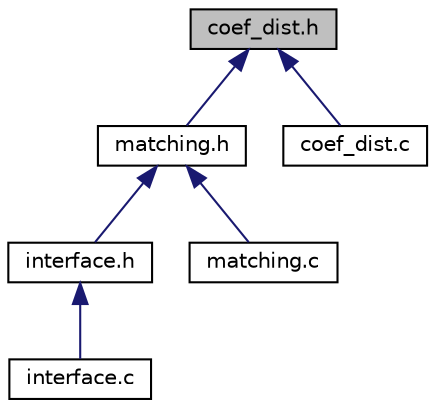 digraph "coef_dist.h"
{
  edge [fontname="Helvetica",fontsize="10",labelfontname="Helvetica",labelfontsize="10"];
  node [fontname="Helvetica",fontsize="10",shape=record];
  Node1 [label="coef_dist.h",height=0.2,width=0.4,color="black", fillcolor="grey75", style="filled" fontcolor="black"];
  Node1 -> Node2 [dir="back",color="midnightblue",fontsize="10",style="solid",fontname="Helvetica"];
  Node2 [label="matching.h",height=0.2,width=0.4,color="black", fillcolor="white", style="filled",URL="$matching_8h.html",tooltip="Operaçoes de analise macroscópica das informaçoes geradas na comparaçao entre propaganda e programaçã..."];
  Node2 -> Node3 [dir="back",color="midnightblue",fontsize="10",style="solid",fontname="Helvetica"];
  Node3 [label="interface.h",height=0.2,width=0.4,color="black", fillcolor="white", style="filled",URL="$interface_8h.html",tooltip="Operaçoes de interface com o usuario: recebimento de parametros, geracao de relatorio, comunicaçao de erros. "];
  Node3 -> Node4 [dir="back",color="midnightblue",fontsize="10",style="solid",fontname="Helvetica"];
  Node4 [label="interface.c",height=0.2,width=0.4,color="black", fillcolor="white", style="filled",URL="$interface_8c.html"];
  Node2 -> Node5 [dir="back",color="midnightblue",fontsize="10",style="solid",fontname="Helvetica"];
  Node5 [label="matching.c",height=0.2,width=0.4,color="black", fillcolor="white", style="filled",URL="$matching_8c.html"];
  Node1 -> Node6 [dir="back",color="midnightblue",fontsize="10",style="solid",fontname="Helvetica"];
  Node6 [label="coef_dist.c",height=0.2,width=0.4,color="black", fillcolor="white", style="filled",URL="$coef__dist_8c.html"];
}

